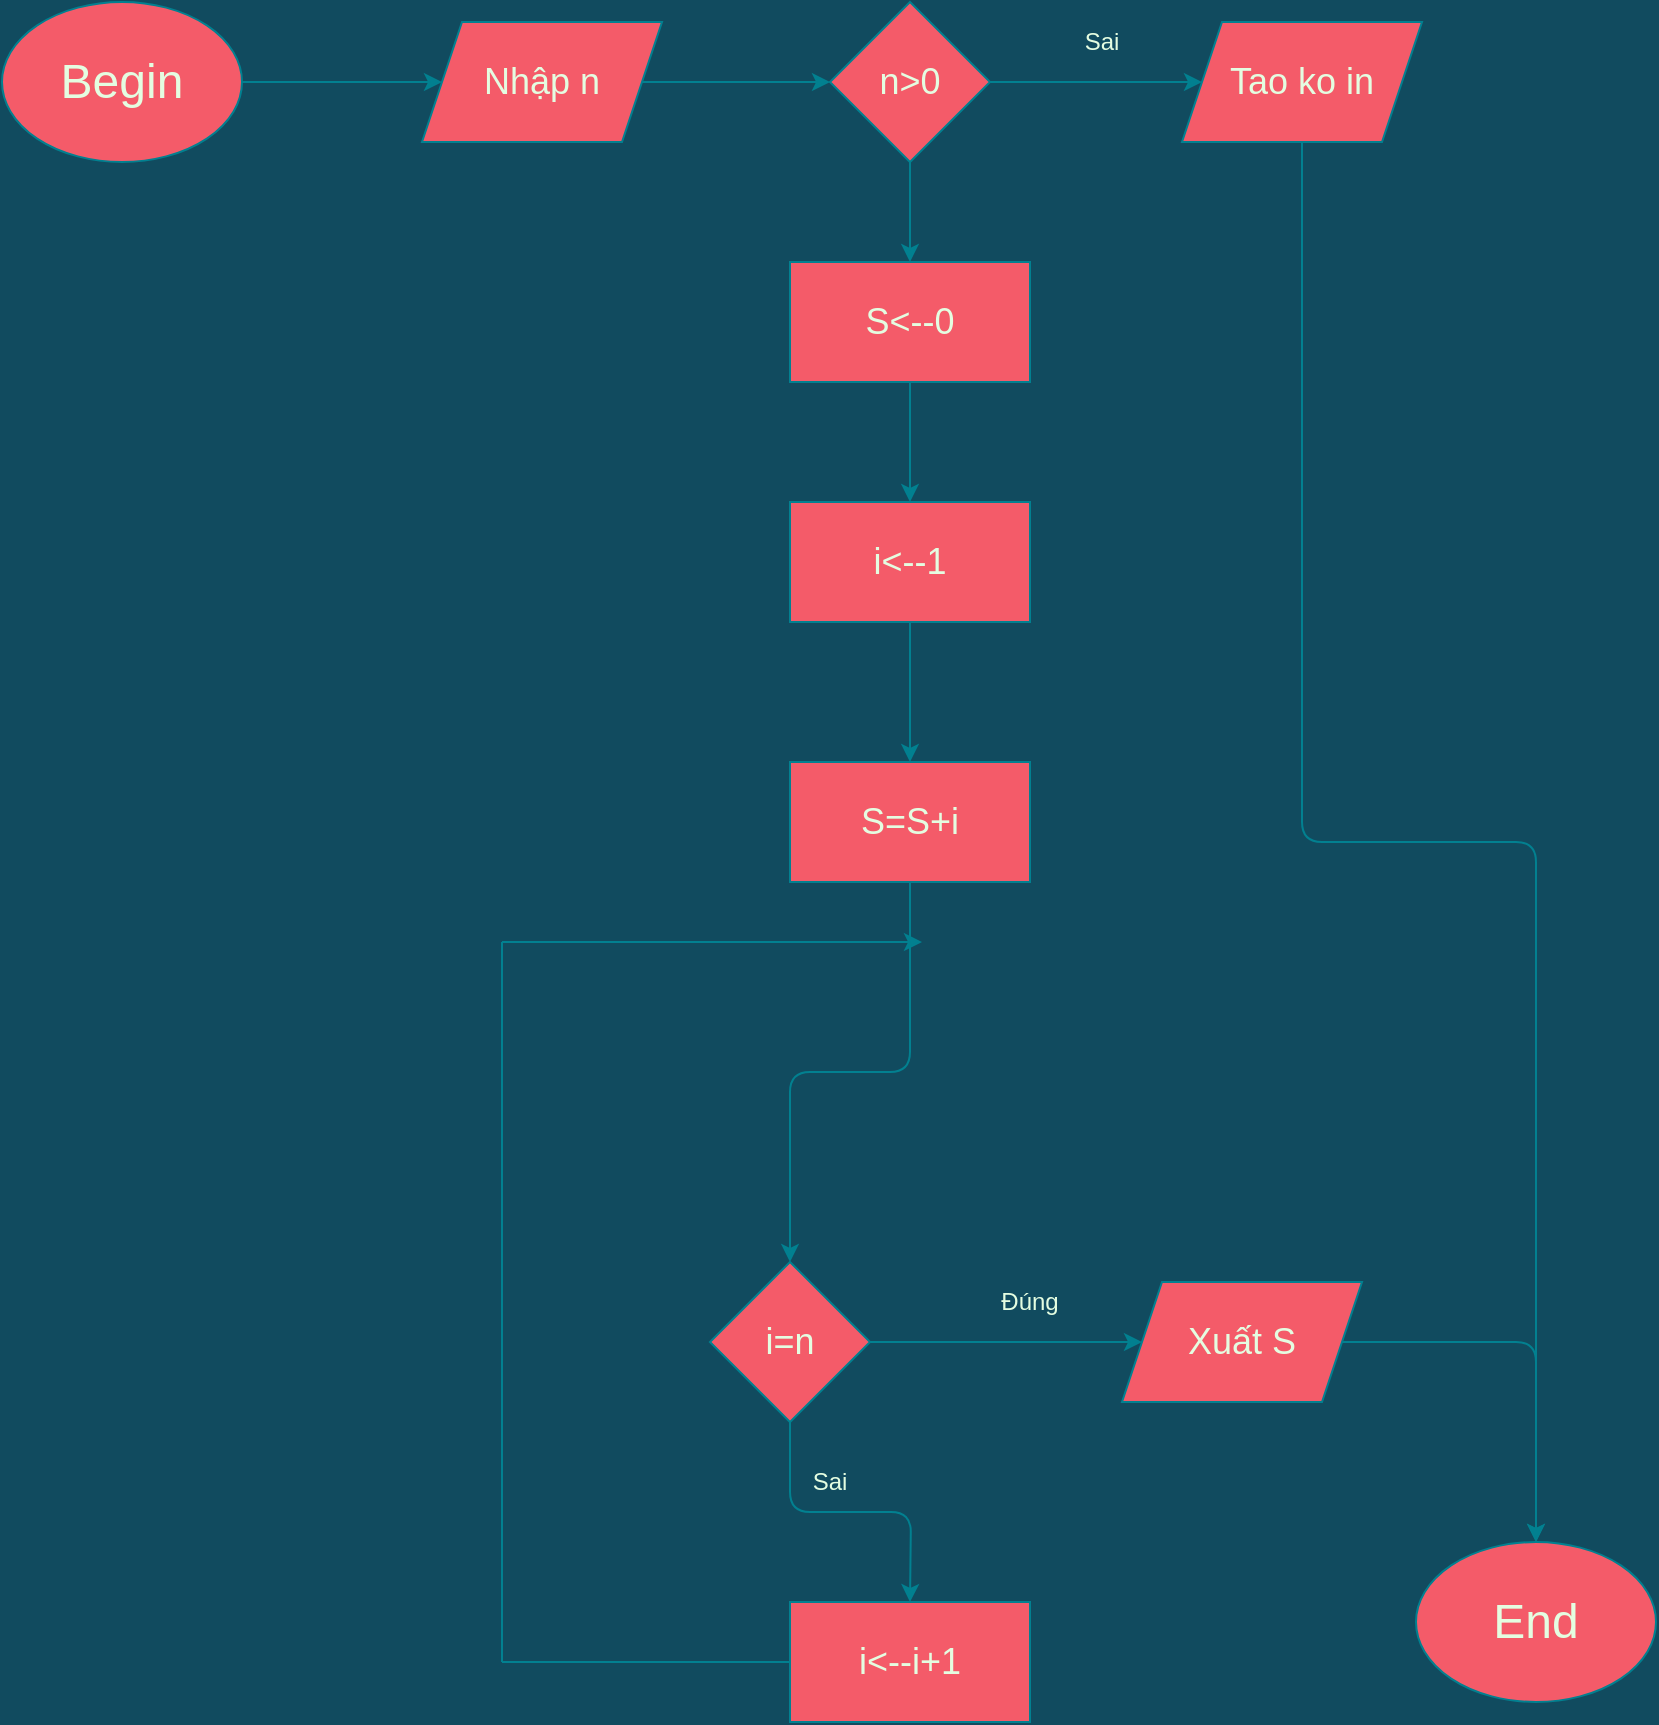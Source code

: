 <mxfile version="14.4.4" type="github">
  <diagram id="C5RBs43oDa-KdzZeNtuy" name="Page-1">
    <mxGraphModel dx="1038" dy="548" grid="1" gridSize="10" guides="1" tooltips="1" connect="1" arrows="1" fold="1" page="1" pageScale="1" pageWidth="827" pageHeight="1169" background="#114B5F" math="0" shadow="0">
      <root>
        <mxCell id="WIyWlLk6GJQsqaUBKTNV-0" />
        <mxCell id="WIyWlLk6GJQsqaUBKTNV-1" parent="WIyWlLk6GJQsqaUBKTNV-0" />
        <mxCell id="ZSsBjlvNLSMKLyV6SMWF-3" style="edgeStyle=orthogonalEdgeStyle;curved=0;rounded=1;sketch=0;orthogonalLoop=1;jettySize=auto;html=1;exitX=1;exitY=0.5;exitDx=0;exitDy=0;entryX=0;entryY=0.5;entryDx=0;entryDy=0;strokeColor=#028090;fillColor=#F45B69;fontColor=#E4FDE1;labelBackgroundColor=#114B5F;" edge="1" parent="WIyWlLk6GJQsqaUBKTNV-1" source="ZSsBjlvNLSMKLyV6SMWF-0" target="ZSsBjlvNLSMKLyV6SMWF-1">
          <mxGeometry relative="1" as="geometry" />
        </mxCell>
        <mxCell id="ZSsBjlvNLSMKLyV6SMWF-0" value="&lt;font style=&quot;font-size: 24px&quot;&gt;Begin&lt;/font&gt;" style="ellipse;whiteSpace=wrap;html=1;rounded=0;sketch=0;strokeColor=#028090;fillColor=#F45B69;fontColor=#E4FDE1;" vertex="1" parent="WIyWlLk6GJQsqaUBKTNV-1">
          <mxGeometry y="20" width="120" height="80" as="geometry" />
        </mxCell>
        <mxCell id="ZSsBjlvNLSMKLyV6SMWF-5" style="edgeStyle=orthogonalEdgeStyle;curved=0;rounded=1;sketch=0;orthogonalLoop=1;jettySize=auto;html=1;exitX=1;exitY=0.5;exitDx=0;exitDy=0;entryX=0;entryY=0.5;entryDx=0;entryDy=0;strokeColor=#028090;fillColor=#F45B69;fontColor=#E4FDE1;labelBackgroundColor=#114B5F;" edge="1" parent="WIyWlLk6GJQsqaUBKTNV-1" source="ZSsBjlvNLSMKLyV6SMWF-1" target="ZSsBjlvNLSMKLyV6SMWF-4">
          <mxGeometry relative="1" as="geometry" />
        </mxCell>
        <mxCell id="ZSsBjlvNLSMKLyV6SMWF-1" value="&lt;font style=&quot;font-size: 18px&quot;&gt;Nhập n&lt;/font&gt;" style="shape=parallelogram;perimeter=parallelogramPerimeter;whiteSpace=wrap;html=1;fixedSize=1;rounded=0;sketch=0;strokeColor=#028090;fillColor=#F45B69;fontColor=#E4FDE1;" vertex="1" parent="WIyWlLk6GJQsqaUBKTNV-1">
          <mxGeometry x="210" y="30" width="120" height="60" as="geometry" />
        </mxCell>
        <mxCell id="ZSsBjlvNLSMKLyV6SMWF-6" style="edgeStyle=orthogonalEdgeStyle;curved=0;rounded=1;sketch=0;orthogonalLoop=1;jettySize=auto;html=1;exitX=1;exitY=0.5;exitDx=0;exitDy=0;strokeColor=#028090;fillColor=#F45B69;fontColor=#E4FDE1;labelBackgroundColor=#114B5F;" edge="1" parent="WIyWlLk6GJQsqaUBKTNV-1" source="ZSsBjlvNLSMKLyV6SMWF-4" target="ZSsBjlvNLSMKLyV6SMWF-7">
          <mxGeometry relative="1" as="geometry">
            <mxPoint x="600" y="60" as="targetPoint" />
          </mxGeometry>
        </mxCell>
        <mxCell id="ZSsBjlvNLSMKLyV6SMWF-10" style="edgeStyle=orthogonalEdgeStyle;curved=0;rounded=1;sketch=0;orthogonalLoop=1;jettySize=auto;html=1;exitX=0.5;exitY=1;exitDx=0;exitDy=0;entryX=0.5;entryY=0;entryDx=0;entryDy=0;strokeColor=#028090;fillColor=#F45B69;fontColor=#E4FDE1;labelBackgroundColor=#114B5F;" edge="1" parent="WIyWlLk6GJQsqaUBKTNV-1" source="ZSsBjlvNLSMKLyV6SMWF-4" target="ZSsBjlvNLSMKLyV6SMWF-9">
          <mxGeometry relative="1" as="geometry" />
        </mxCell>
        <mxCell id="ZSsBjlvNLSMKLyV6SMWF-4" value="&lt;font style=&quot;font-size: 18px&quot;&gt;n&amp;gt;0&lt;/font&gt;" style="rhombus;whiteSpace=wrap;html=1;rounded=0;sketch=0;strokeColor=#028090;fillColor=#F45B69;fontColor=#E4FDE1;" vertex="1" parent="WIyWlLk6GJQsqaUBKTNV-1">
          <mxGeometry x="414" y="20" width="80" height="80" as="geometry" />
        </mxCell>
        <mxCell id="ZSsBjlvNLSMKLyV6SMWF-32" style="edgeStyle=orthogonalEdgeStyle;curved=0;rounded=1;sketch=0;orthogonalLoop=1;jettySize=auto;html=1;exitX=0.5;exitY=1;exitDx=0;exitDy=0;entryX=0.5;entryY=0;entryDx=0;entryDy=0;strokeColor=#028090;fillColor=#F45B69;fontColor=#E4FDE1;" edge="1" parent="WIyWlLk6GJQsqaUBKTNV-1" source="ZSsBjlvNLSMKLyV6SMWF-7" target="ZSsBjlvNLSMKLyV6SMWF-24">
          <mxGeometry relative="1" as="geometry" />
        </mxCell>
        <mxCell id="ZSsBjlvNLSMKLyV6SMWF-7" value="&lt;font style=&quot;font-size: 18px&quot;&gt;Tao ko in&lt;/font&gt;" style="shape=parallelogram;perimeter=parallelogramPerimeter;whiteSpace=wrap;html=1;fixedSize=1;fillColor=#F45B69;strokeColor=#028090;fontColor=#E4FDE1;" vertex="1" parent="WIyWlLk6GJQsqaUBKTNV-1">
          <mxGeometry x="590" y="30" width="120" height="60" as="geometry" />
        </mxCell>
        <mxCell id="ZSsBjlvNLSMKLyV6SMWF-8" value="Sai" style="text;html=1;strokeColor=none;fillColor=none;align=center;verticalAlign=middle;whiteSpace=wrap;rounded=0;sketch=0;fontColor=#E4FDE1;" vertex="1" parent="WIyWlLk6GJQsqaUBKTNV-1">
          <mxGeometry x="530" y="30" width="40" height="20" as="geometry" />
        </mxCell>
        <mxCell id="ZSsBjlvNLSMKLyV6SMWF-12" style="edgeStyle=orthogonalEdgeStyle;curved=0;rounded=1;sketch=0;orthogonalLoop=1;jettySize=auto;html=1;exitX=0.5;exitY=1;exitDx=0;exitDy=0;entryX=0.5;entryY=0;entryDx=0;entryDy=0;strokeColor=#028090;fillColor=#F45B69;fontColor=#E4FDE1;labelBackgroundColor=#114B5F;" edge="1" parent="WIyWlLk6GJQsqaUBKTNV-1" source="ZSsBjlvNLSMKLyV6SMWF-9" target="ZSsBjlvNLSMKLyV6SMWF-11">
          <mxGeometry relative="1" as="geometry" />
        </mxCell>
        <mxCell id="ZSsBjlvNLSMKLyV6SMWF-9" value="&lt;font style=&quot;font-size: 18px&quot;&gt;S&amp;lt;--0&lt;/font&gt;" style="rounded=0;whiteSpace=wrap;html=1;sketch=0;strokeColor=#028090;fillColor=#F45B69;fontColor=#E4FDE1;" vertex="1" parent="WIyWlLk6GJQsqaUBKTNV-1">
          <mxGeometry x="394" y="150" width="120" height="60" as="geometry" />
        </mxCell>
        <mxCell id="ZSsBjlvNLSMKLyV6SMWF-14" style="edgeStyle=orthogonalEdgeStyle;curved=0;rounded=1;sketch=0;orthogonalLoop=1;jettySize=auto;html=1;exitX=0.5;exitY=1;exitDx=0;exitDy=0;entryX=0.5;entryY=0;entryDx=0;entryDy=0;strokeColor=#028090;fillColor=#F45B69;fontColor=#E4FDE1;labelBackgroundColor=#114B5F;" edge="1" parent="WIyWlLk6GJQsqaUBKTNV-1" source="ZSsBjlvNLSMKLyV6SMWF-11" target="ZSsBjlvNLSMKLyV6SMWF-13">
          <mxGeometry relative="1" as="geometry" />
        </mxCell>
        <mxCell id="ZSsBjlvNLSMKLyV6SMWF-11" value="&lt;font style=&quot;font-size: 18px&quot;&gt;i&amp;lt;--1&lt;/font&gt;" style="rounded=0;whiteSpace=wrap;html=1;sketch=0;strokeColor=#028090;fillColor=#F45B69;fontColor=#E4FDE1;" vertex="1" parent="WIyWlLk6GJQsqaUBKTNV-1">
          <mxGeometry x="394" y="270" width="120" height="60" as="geometry" />
        </mxCell>
        <mxCell id="ZSsBjlvNLSMKLyV6SMWF-19" style="edgeStyle=orthogonalEdgeStyle;curved=0;rounded=1;sketch=0;orthogonalLoop=1;jettySize=auto;html=1;exitX=0.5;exitY=1;exitDx=0;exitDy=0;strokeColor=#028090;fillColor=#F45B69;fontColor=#E4FDE1;labelBackgroundColor=#114B5F;entryX=0.5;entryY=0;entryDx=0;entryDy=0;" edge="1" parent="WIyWlLk6GJQsqaUBKTNV-1" source="ZSsBjlvNLSMKLyV6SMWF-13" target="ZSsBjlvNLSMKLyV6SMWF-20">
          <mxGeometry relative="1" as="geometry">
            <mxPoint x="454" y="590" as="targetPoint" />
          </mxGeometry>
        </mxCell>
        <mxCell id="ZSsBjlvNLSMKLyV6SMWF-13" value="&lt;font style=&quot;font-size: 18px&quot;&gt;S=S+i&lt;/font&gt;" style="rounded=0;whiteSpace=wrap;html=1;sketch=0;strokeColor=#028090;fillColor=#F45B69;fontColor=#E4FDE1;" vertex="1" parent="WIyWlLk6GJQsqaUBKTNV-1">
          <mxGeometry x="394" y="400" width="120" height="60" as="geometry" />
        </mxCell>
        <mxCell id="ZSsBjlvNLSMKLyV6SMWF-22" style="edgeStyle=orthogonalEdgeStyle;curved=0;rounded=1;sketch=0;orthogonalLoop=1;jettySize=auto;html=1;exitX=0.5;exitY=1;exitDx=0;exitDy=0;strokeColor=#028090;fillColor=#F45B69;fontColor=#E4FDE1;labelBackgroundColor=#114B5F;" edge="1" parent="WIyWlLk6GJQsqaUBKTNV-1" source="ZSsBjlvNLSMKLyV6SMWF-20">
          <mxGeometry relative="1" as="geometry">
            <mxPoint x="454" y="820" as="targetPoint" />
          </mxGeometry>
        </mxCell>
        <mxCell id="ZSsBjlvNLSMKLyV6SMWF-23" style="edgeStyle=orthogonalEdgeStyle;curved=0;rounded=1;sketch=0;orthogonalLoop=1;jettySize=auto;html=1;exitX=1;exitY=0.5;exitDx=0;exitDy=0;strokeColor=#028090;fillColor=#F45B69;fontColor=#E4FDE1;labelBackgroundColor=#114B5F;" edge="1" parent="WIyWlLk6GJQsqaUBKTNV-1" source="ZSsBjlvNLSMKLyV6SMWF-20">
          <mxGeometry relative="1" as="geometry">
            <mxPoint x="570" y="690" as="targetPoint" />
          </mxGeometry>
        </mxCell>
        <mxCell id="ZSsBjlvNLSMKLyV6SMWF-20" value="&lt;font style=&quot;font-size: 18px&quot;&gt;i=n&lt;/font&gt;" style="rhombus;whiteSpace=wrap;html=1;rounded=0;sketch=0;strokeColor=#028090;fillColor=#F45B69;fontColor=#E4FDE1;" vertex="1" parent="WIyWlLk6GJQsqaUBKTNV-1">
          <mxGeometry x="354" y="650" width="80" height="80" as="geometry" />
        </mxCell>
        <mxCell id="ZSsBjlvNLSMKLyV6SMWF-24" value="&lt;font style=&quot;font-size: 24px&quot;&gt;End&lt;/font&gt;" style="ellipse;whiteSpace=wrap;html=1;fillColor=#F45B69;strokeColor=#028090;fontColor=#E4FDE1;" vertex="1" parent="WIyWlLk6GJQsqaUBKTNV-1">
          <mxGeometry x="707" y="790" width="120" height="80" as="geometry" />
        </mxCell>
        <mxCell id="ZSsBjlvNLSMKLyV6SMWF-25" value="Đúng" style="text;html=1;strokeColor=none;fillColor=none;align=center;verticalAlign=middle;whiteSpace=wrap;rounded=0;sketch=0;fontColor=#E4FDE1;" vertex="1" parent="WIyWlLk6GJQsqaUBKTNV-1">
          <mxGeometry x="494" y="660" width="40" height="20" as="geometry" />
        </mxCell>
        <mxCell id="ZSsBjlvNLSMKLyV6SMWF-26" value="&lt;font style=&quot;font-size: 18px&quot;&gt;i&amp;lt;--i+1&lt;/font&gt;" style="rounded=0;whiteSpace=wrap;html=1;sketch=0;strokeColor=#028090;fillColor=#F45B69;fontColor=#E4FDE1;" vertex="1" parent="WIyWlLk6GJQsqaUBKTNV-1">
          <mxGeometry x="394" y="820" width="120" height="60" as="geometry" />
        </mxCell>
        <mxCell id="ZSsBjlvNLSMKLyV6SMWF-27" value="Sai" style="text;html=1;strokeColor=none;fillColor=none;align=center;verticalAlign=middle;whiteSpace=wrap;rounded=0;sketch=0;fontColor=#E4FDE1;" vertex="1" parent="WIyWlLk6GJQsqaUBKTNV-1">
          <mxGeometry x="394" y="750" width="40" height="20" as="geometry" />
        </mxCell>
        <mxCell id="ZSsBjlvNLSMKLyV6SMWF-29" value="" style="endArrow=none;html=1;strokeColor=#028090;fillColor=#F45B69;fontColor=#E4FDE1;" edge="1" parent="WIyWlLk6GJQsqaUBKTNV-1">
          <mxGeometry width="50" height="50" relative="1" as="geometry">
            <mxPoint x="250" y="850" as="sourcePoint" />
            <mxPoint x="394" y="850" as="targetPoint" />
          </mxGeometry>
        </mxCell>
        <mxCell id="ZSsBjlvNLSMKLyV6SMWF-30" value="" style="endArrow=none;html=1;strokeColor=#028090;fillColor=#F45B69;fontColor=#E4FDE1;" edge="1" parent="WIyWlLk6GJQsqaUBKTNV-1">
          <mxGeometry width="50" height="50" relative="1" as="geometry">
            <mxPoint x="250" y="850" as="sourcePoint" />
            <mxPoint x="250" y="490" as="targetPoint" />
          </mxGeometry>
        </mxCell>
        <mxCell id="ZSsBjlvNLSMKLyV6SMWF-31" value="" style="endArrow=classic;html=1;strokeColor=#028090;fillColor=#F45B69;fontColor=#E4FDE1;" edge="1" parent="WIyWlLk6GJQsqaUBKTNV-1">
          <mxGeometry width="50" height="50" relative="1" as="geometry">
            <mxPoint x="250" y="490" as="sourcePoint" />
            <mxPoint x="460" y="490" as="targetPoint" />
          </mxGeometry>
        </mxCell>
        <mxCell id="ZSsBjlvNLSMKLyV6SMWF-34" style="edgeStyle=orthogonalEdgeStyle;curved=0;rounded=1;sketch=0;orthogonalLoop=1;jettySize=auto;html=1;exitX=1;exitY=0.5;exitDx=0;exitDy=0;strokeColor=#028090;fillColor=#F45B69;fontColor=#E4FDE1;" edge="1" parent="WIyWlLk6GJQsqaUBKTNV-1" source="ZSsBjlvNLSMKLyV6SMWF-33" target="ZSsBjlvNLSMKLyV6SMWF-24">
          <mxGeometry relative="1" as="geometry" />
        </mxCell>
        <mxCell id="ZSsBjlvNLSMKLyV6SMWF-33" value="&lt;font style=&quot;font-size: 18px&quot;&gt;Xuất S&lt;/font&gt;" style="shape=parallelogram;perimeter=parallelogramPerimeter;whiteSpace=wrap;html=1;fixedSize=1;rounded=0;sketch=0;strokeColor=#028090;fillColor=#F45B69;fontColor=#E4FDE1;" vertex="1" parent="WIyWlLk6GJQsqaUBKTNV-1">
          <mxGeometry x="560" y="660" width="120" height="60" as="geometry" />
        </mxCell>
      </root>
    </mxGraphModel>
  </diagram>
</mxfile>
